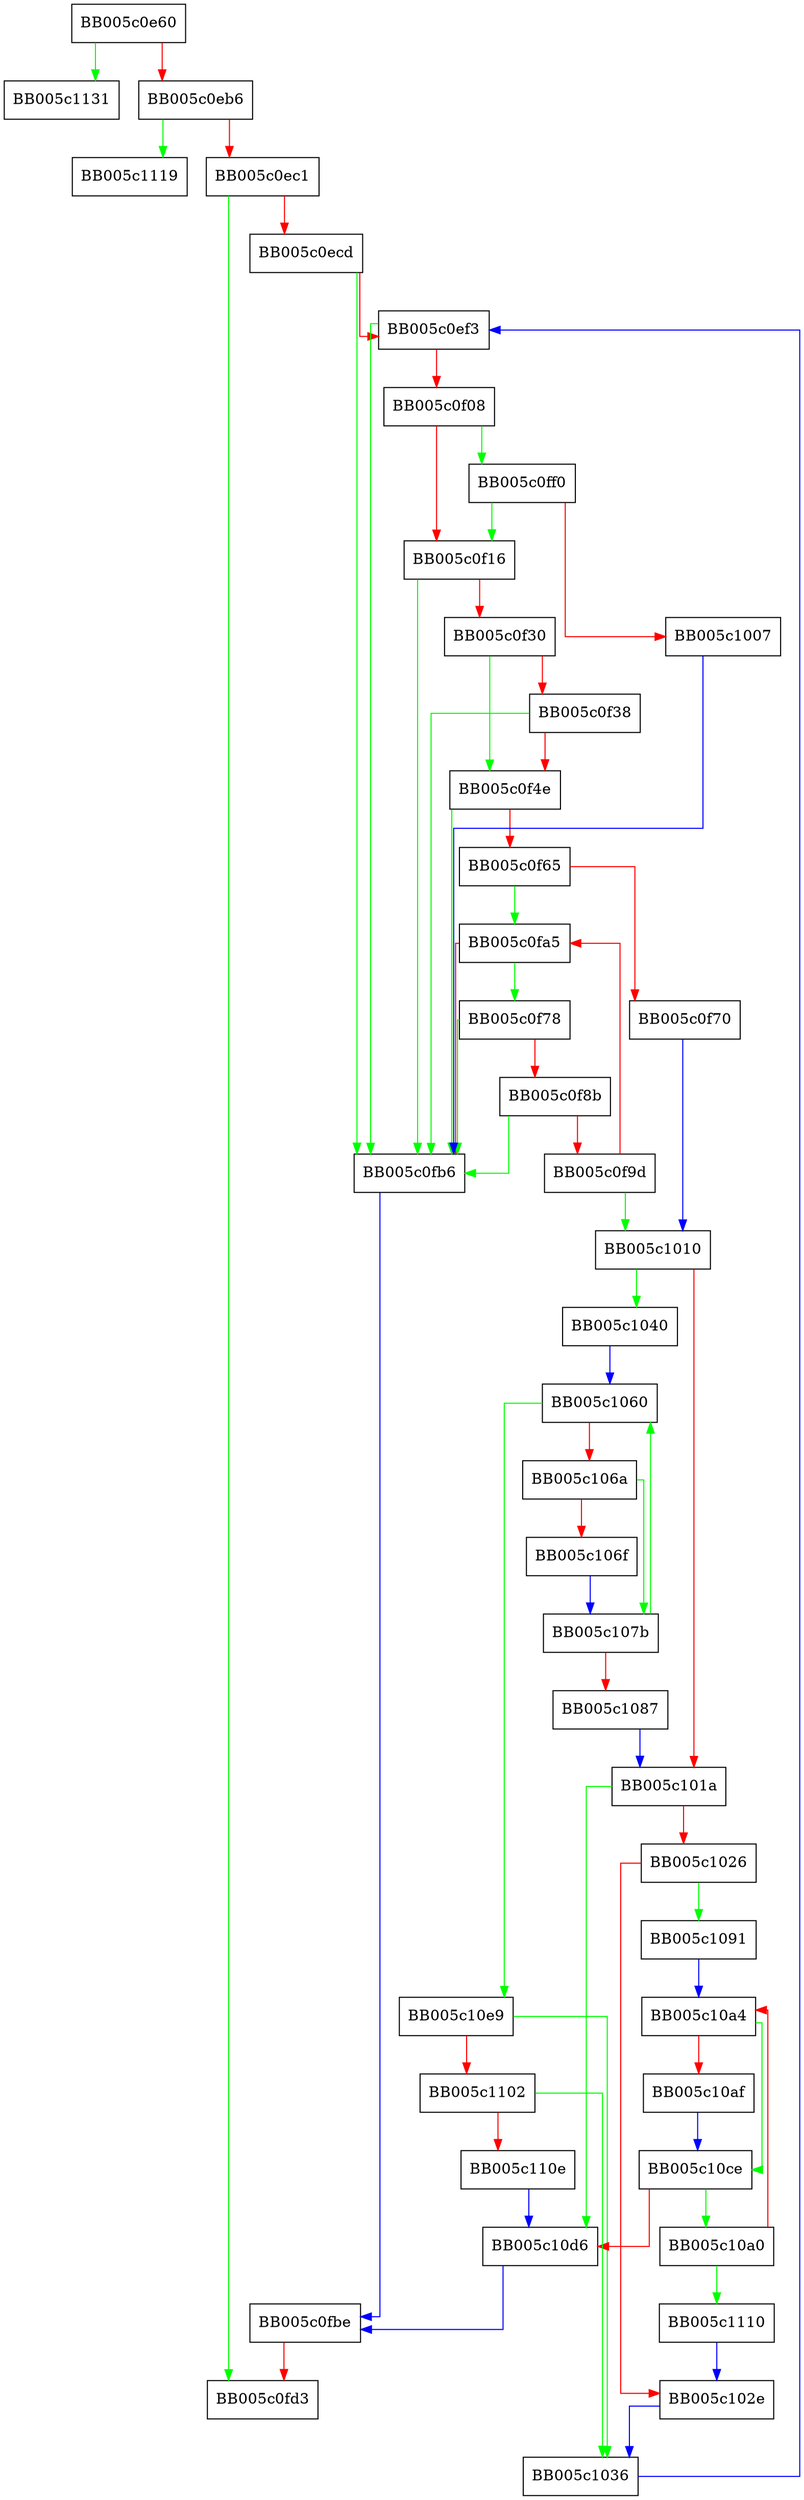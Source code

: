 digraph EVP_BytesToKey {
  node [shape="box"];
  graph [splines=ortho];
  BB005c0e60 -> BB005c1131 [color="green"];
  BB005c0e60 -> BB005c0eb6 [color="red"];
  BB005c0eb6 -> BB005c1119 [color="green"];
  BB005c0eb6 -> BB005c0ec1 [color="red"];
  BB005c0ec1 -> BB005c0fd3 [color="green"];
  BB005c0ec1 -> BB005c0ecd [color="red"];
  BB005c0ecd -> BB005c0fb6 [color="green"];
  BB005c0ecd -> BB005c0ef3 [color="red"];
  BB005c0ef3 -> BB005c0fb6 [color="green"];
  BB005c0ef3 -> BB005c0f08 [color="red"];
  BB005c0f08 -> BB005c0ff0 [color="green"];
  BB005c0f08 -> BB005c0f16 [color="red"];
  BB005c0f16 -> BB005c0fb6 [color="green"];
  BB005c0f16 -> BB005c0f30 [color="red"];
  BB005c0f30 -> BB005c0f4e [color="green"];
  BB005c0f30 -> BB005c0f38 [color="red"];
  BB005c0f38 -> BB005c0fb6 [color="green"];
  BB005c0f38 -> BB005c0f4e [color="red"];
  BB005c0f4e -> BB005c0fb6 [color="green"];
  BB005c0f4e -> BB005c0f65 [color="red"];
  BB005c0f65 -> BB005c0fa5 [color="green"];
  BB005c0f65 -> BB005c0f70 [color="red"];
  BB005c0f70 -> BB005c1010 [color="blue"];
  BB005c0f78 -> BB005c0fb6 [color="green"];
  BB005c0f78 -> BB005c0f8b [color="red"];
  BB005c0f8b -> BB005c0fb6 [color="green"];
  BB005c0f8b -> BB005c0f9d [color="red"];
  BB005c0f9d -> BB005c1010 [color="green"];
  BB005c0f9d -> BB005c0fa5 [color="red"];
  BB005c0fa5 -> BB005c0f78 [color="green"];
  BB005c0fa5 -> BB005c0fb6 [color="red"];
  BB005c0fb6 -> BB005c0fbe [color="blue"];
  BB005c0fbe -> BB005c0fd3 [color="red"];
  BB005c0ff0 -> BB005c0f16 [color="green"];
  BB005c0ff0 -> BB005c1007 [color="red"];
  BB005c1007 -> BB005c0fb6 [color="blue"];
  BB005c1010 -> BB005c1040 [color="green"];
  BB005c1010 -> BB005c101a [color="red"];
  BB005c101a -> BB005c10d6 [color="green"];
  BB005c101a -> BB005c1026 [color="red"];
  BB005c1026 -> BB005c1091 [color="green"];
  BB005c1026 -> BB005c102e [color="red"];
  BB005c102e -> BB005c1036 [color="blue"];
  BB005c1036 -> BB005c0ef3 [color="blue"];
  BB005c1040 -> BB005c1060 [color="blue"];
  BB005c1060 -> BB005c10e9 [color="green"];
  BB005c1060 -> BB005c106a [color="red"];
  BB005c106a -> BB005c107b [color="green"];
  BB005c106a -> BB005c106f [color="red"];
  BB005c106f -> BB005c107b [color="blue"];
  BB005c107b -> BB005c1060 [color="green"];
  BB005c107b -> BB005c1087 [color="red"];
  BB005c1087 -> BB005c101a [color="blue"];
  BB005c1091 -> BB005c10a4 [color="blue"];
  BB005c10a0 -> BB005c1110 [color="green"];
  BB005c10a0 -> BB005c10a4 [color="red"];
  BB005c10a4 -> BB005c10ce [color="green"];
  BB005c10a4 -> BB005c10af [color="red"];
  BB005c10af -> BB005c10ce [color="blue"];
  BB005c10ce -> BB005c10a0 [color="green"];
  BB005c10ce -> BB005c10d6 [color="red"];
  BB005c10d6 -> BB005c0fbe [color="blue"];
  BB005c10e9 -> BB005c1036 [color="green"];
  BB005c10e9 -> BB005c1102 [color="red"];
  BB005c1102 -> BB005c1036 [color="green"];
  BB005c1102 -> BB005c110e [color="red"];
  BB005c110e -> BB005c10d6 [color="blue"];
  BB005c1110 -> BB005c102e [color="blue"];
}